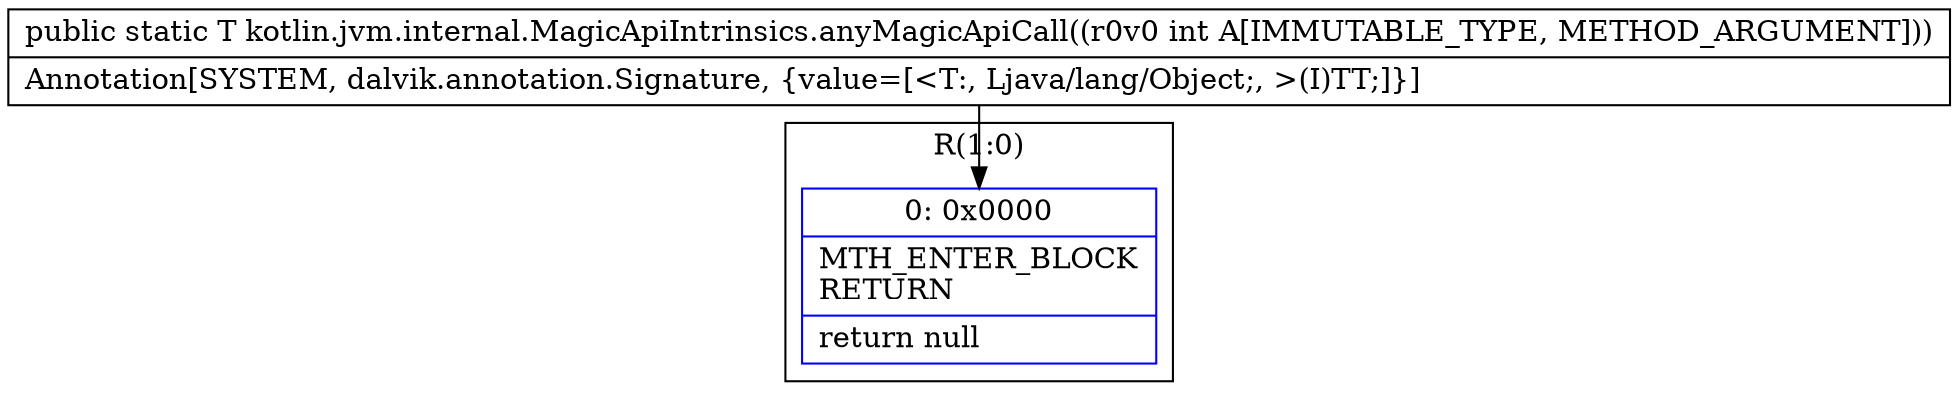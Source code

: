 digraph "CFG forkotlin.jvm.internal.MagicApiIntrinsics.anyMagicApiCall(I)Ljava\/lang\/Object;" {
subgraph cluster_Region_727778402 {
label = "R(1:0)";
node [shape=record,color=blue];
Node_0 [shape=record,label="{0\:\ 0x0000|MTH_ENTER_BLOCK\lRETURN\l|return null\l}"];
}
MethodNode[shape=record,label="{public static T kotlin.jvm.internal.MagicApiIntrinsics.anyMagicApiCall((r0v0 int A[IMMUTABLE_TYPE, METHOD_ARGUMENT]))  | Annotation[SYSTEM, dalvik.annotation.Signature, \{value=[\<T:, Ljava\/lang\/Object;, \>(I)TT;]\}]\l}"];
MethodNode -> Node_0;
}


